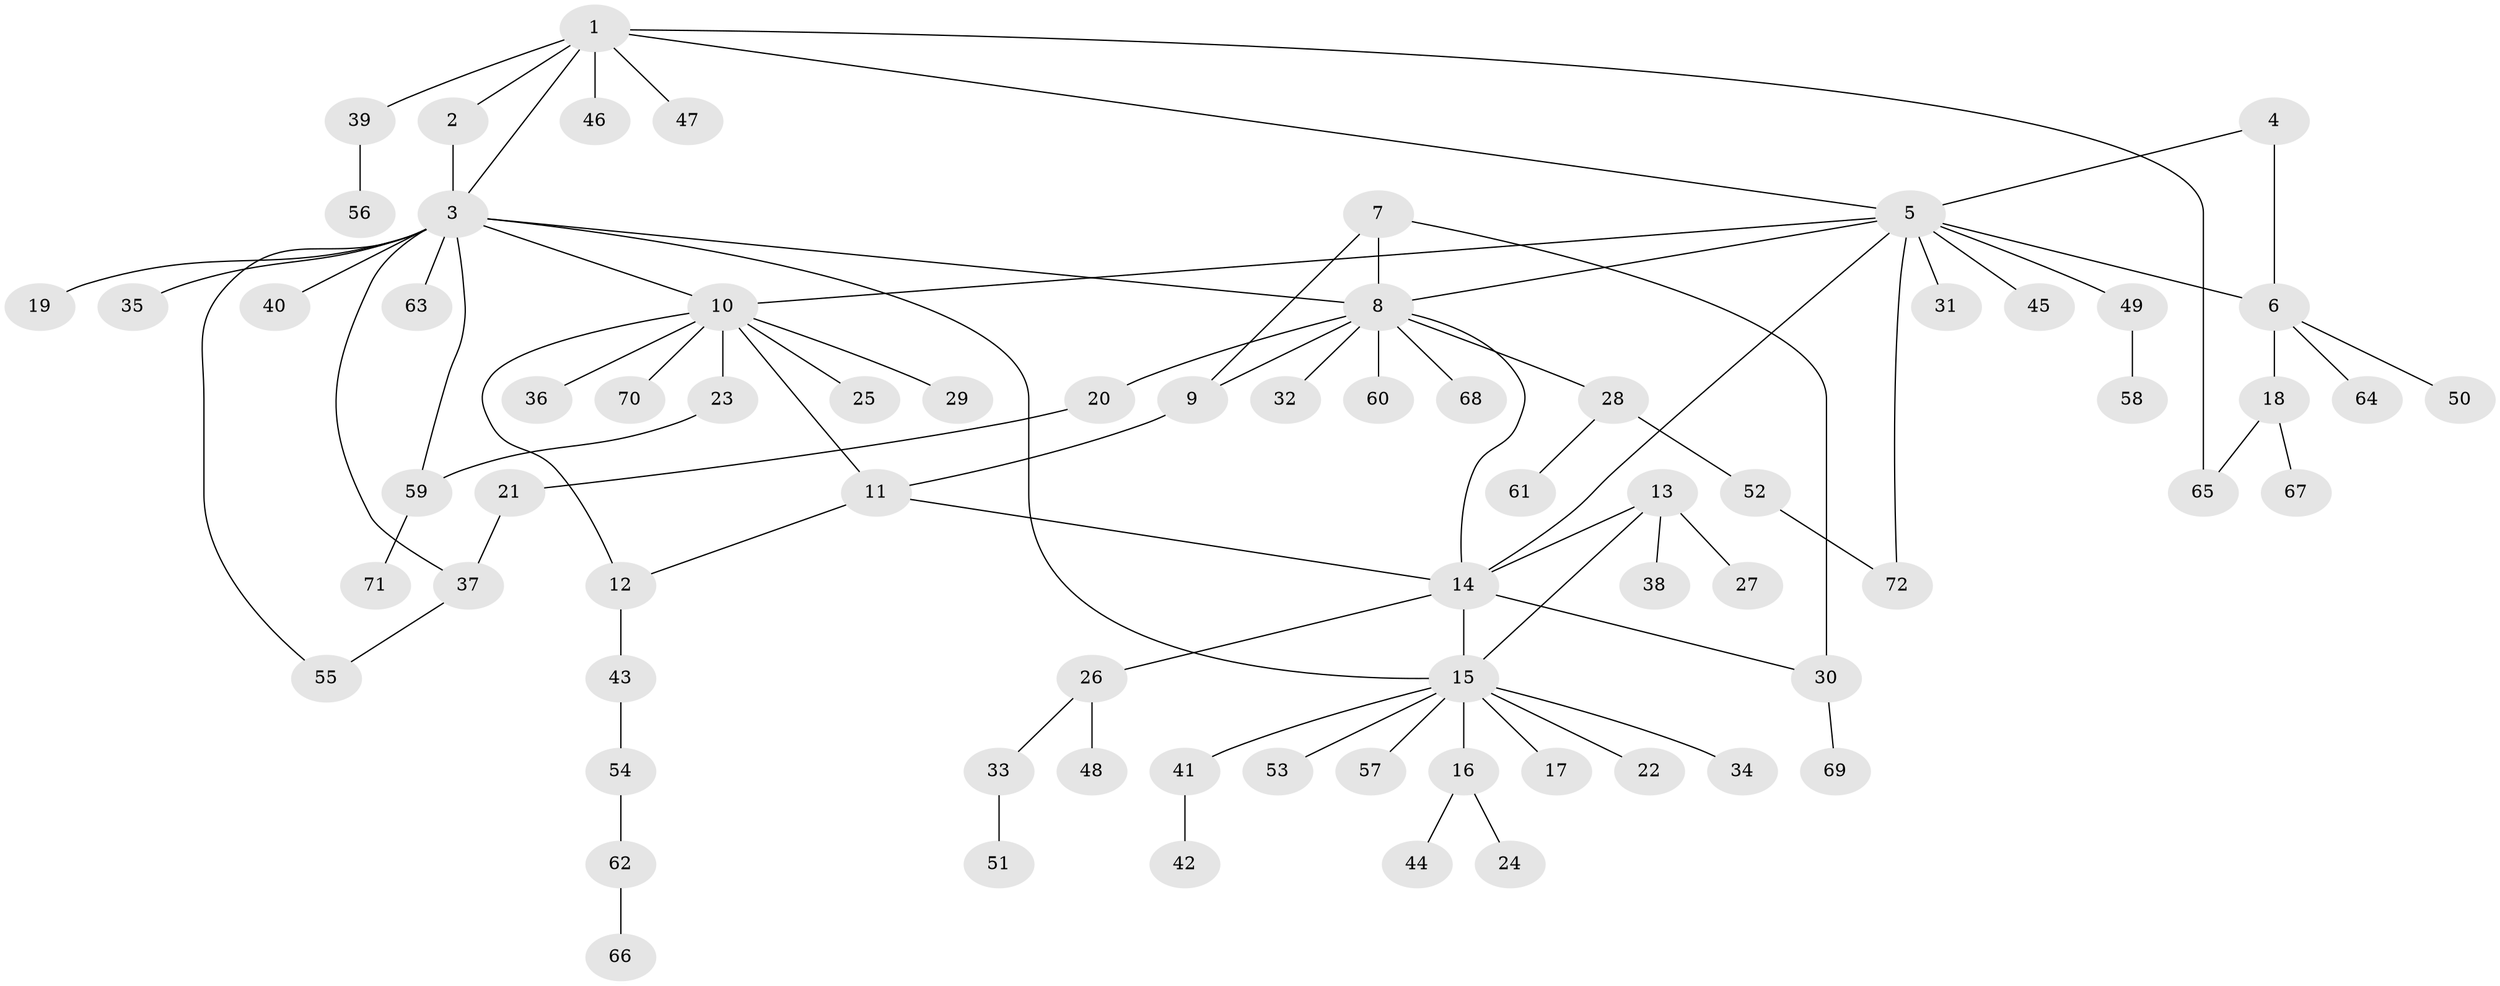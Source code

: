 // coarse degree distribution, {1: 0.6666666666666666, 5: 0.09523809523809523, 2: 0.14285714285714285, 13: 0.047619047619047616, 3: 0.047619047619047616}
// Generated by graph-tools (version 1.1) at 2025/57/03/04/25 21:57:37]
// undirected, 72 vertices, 88 edges
graph export_dot {
graph [start="1"]
  node [color=gray90,style=filled];
  1;
  2;
  3;
  4;
  5;
  6;
  7;
  8;
  9;
  10;
  11;
  12;
  13;
  14;
  15;
  16;
  17;
  18;
  19;
  20;
  21;
  22;
  23;
  24;
  25;
  26;
  27;
  28;
  29;
  30;
  31;
  32;
  33;
  34;
  35;
  36;
  37;
  38;
  39;
  40;
  41;
  42;
  43;
  44;
  45;
  46;
  47;
  48;
  49;
  50;
  51;
  52;
  53;
  54;
  55;
  56;
  57;
  58;
  59;
  60;
  61;
  62;
  63;
  64;
  65;
  66;
  67;
  68;
  69;
  70;
  71;
  72;
  1 -- 2;
  1 -- 3;
  1 -- 5;
  1 -- 39;
  1 -- 46;
  1 -- 47;
  1 -- 65;
  2 -- 3;
  3 -- 8;
  3 -- 10;
  3 -- 15;
  3 -- 19;
  3 -- 35;
  3 -- 37;
  3 -- 40;
  3 -- 55;
  3 -- 59;
  3 -- 63;
  4 -- 5;
  4 -- 6;
  5 -- 6;
  5 -- 8;
  5 -- 10;
  5 -- 14;
  5 -- 31;
  5 -- 45;
  5 -- 49;
  5 -- 72;
  6 -- 18;
  6 -- 50;
  6 -- 64;
  7 -- 8;
  7 -- 9;
  7 -- 30;
  8 -- 9;
  8 -- 14;
  8 -- 20;
  8 -- 28;
  8 -- 32;
  8 -- 60;
  8 -- 68;
  9 -- 11;
  10 -- 11;
  10 -- 12;
  10 -- 23;
  10 -- 25;
  10 -- 29;
  10 -- 36;
  10 -- 70;
  11 -- 12;
  11 -- 14;
  12 -- 43;
  13 -- 14;
  13 -- 15;
  13 -- 27;
  13 -- 38;
  14 -- 15;
  14 -- 26;
  14 -- 30;
  15 -- 16;
  15 -- 17;
  15 -- 22;
  15 -- 34;
  15 -- 41;
  15 -- 53;
  15 -- 57;
  16 -- 24;
  16 -- 44;
  18 -- 65;
  18 -- 67;
  20 -- 21;
  21 -- 37;
  23 -- 59;
  26 -- 33;
  26 -- 48;
  28 -- 52;
  28 -- 61;
  30 -- 69;
  33 -- 51;
  37 -- 55;
  39 -- 56;
  41 -- 42;
  43 -- 54;
  49 -- 58;
  52 -- 72;
  54 -- 62;
  59 -- 71;
  62 -- 66;
}

